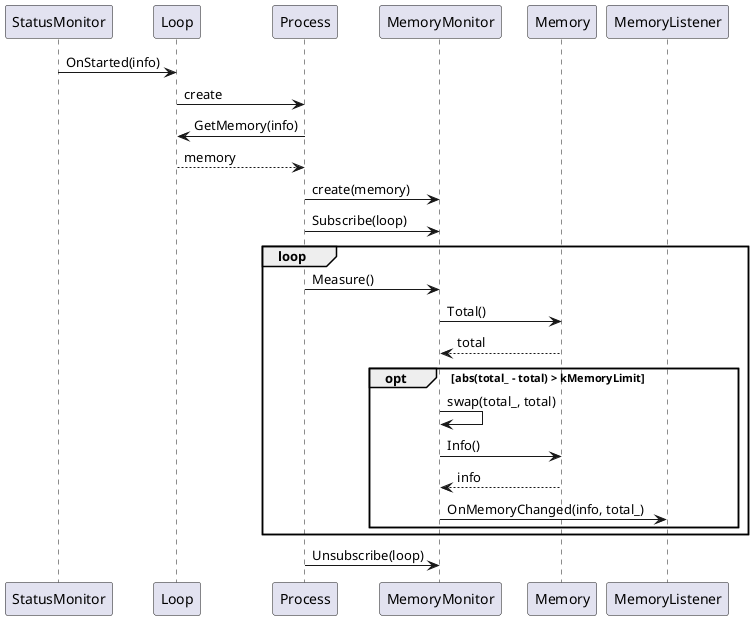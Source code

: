 @startuml
StatusMonitor -> Loop: OnStarted(info)
Loop -> Process : create
Process -> Loop : GetMemory(info)
Process <-- Loop : memory
Process -> MemoryMonitor : create(memory)
Process -> MemoryMonitor : Subscribe(loop)
loop
    Process -> MemoryMonitor : Measure()
    MemoryMonitor -> Memory : Total()
    MemoryMonitor <-- Memory : total
    opt abs(total_ - total) > kMemoryLimit
        MemoryMonitor -> MemoryMonitor : swap(total_, total)
        MemoryMonitor -> Memory : Info()
        MemoryMonitor <-- Memory : info
        MemoryMonitor -> MemoryListener : OnMemoryChanged(info, total_)
    end
end
Process -> MemoryMonitor : Unsubscribe(loop)
@enduml

